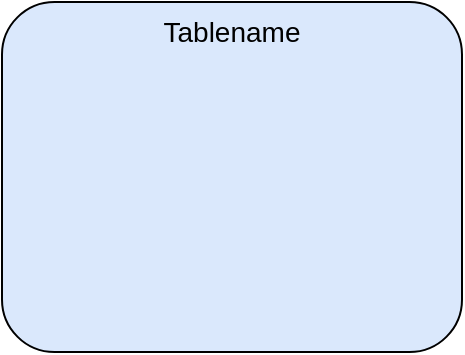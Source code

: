<mxfile version="20.2.7" type="github">
  <diagram id="gJdxHdDsA8YdoU1Gg34y" name="1 oldal">
    <mxGraphModel dx="1181" dy="646" grid="1" gridSize="10" guides="1" tooltips="1" connect="1" arrows="1" fold="1" page="1" pageScale="1" pageWidth="827" pageHeight="1169" math="0" shadow="0">
      <root>
        <mxCell id="0" />
        <mxCell id="1" parent="0" />
        <mxCell id="wloYmbXGEQTj7zKc8aFy-1" value="&lt;div style=&quot;box-sizing: border-box; width: 100%; background-image: initial; background-position: initial; background-size: initial; background-repeat: initial; background-attachment: initial; background-origin: initial; background-clip: initial; padding: 2px; line-height: 1.9; font-size: 14px;&quot;&gt;Tablename&lt;/div&gt;" style="verticalAlign=top;align=center;overflow=fill;html=1;fillColor=#dae8fc;strokeColor=#000000;strokeWidth=1;shadow=0;sketch=0;glass=0;fillStyle=auto;rounded=1;" vertex="1" parent="1">
          <mxGeometry x="280" y="570" width="230" height="175" as="geometry" />
        </mxCell>
      </root>
    </mxGraphModel>
  </diagram>
</mxfile>
